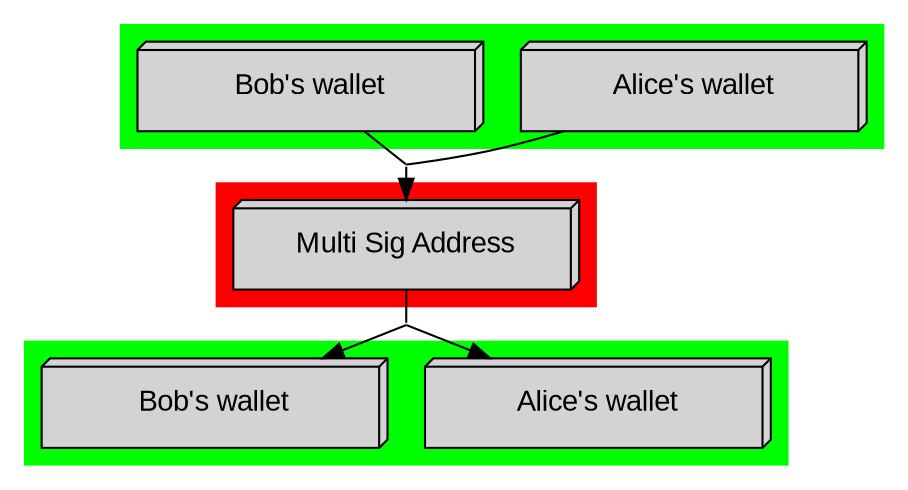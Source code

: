 digraph G {
    ranksep=0.2;
    rankdir=TB;

    node [style=filled, shape=box3d,
        width=2.3, height=0.6, fontname="Arial"];

    subgraph cluster_inputs {
        style = filled;
        color = green;
        alice_input [label="Alice's wallet"];
        bob_input [label="Bob's wallet"];
    }

    subgraph cluster_multisig {
        style = filled;
        color = red;
        multisig_address [label="Multi Sig Address"];
    }

    subgraph cluster_outputs {
        style = filled;
        color = green;
        alice_output [label="Alice's wallet"];
        bob_output [label="Bob's wallet"];
    }

    node[shape=none, width=0, height=0, label=""];
    edge[dir=none];
    alice_input -> dummy_input;
    bob_input -> dummy_input;
    edge[dir=forward];
    dummy_input -> multisig_address;
    edge[dir=none];
    multisig_address -> dummy_output;
    edge[dir=forward];
    dummy_output -> alice_output;
    dummy_output -> bob_output;
}

